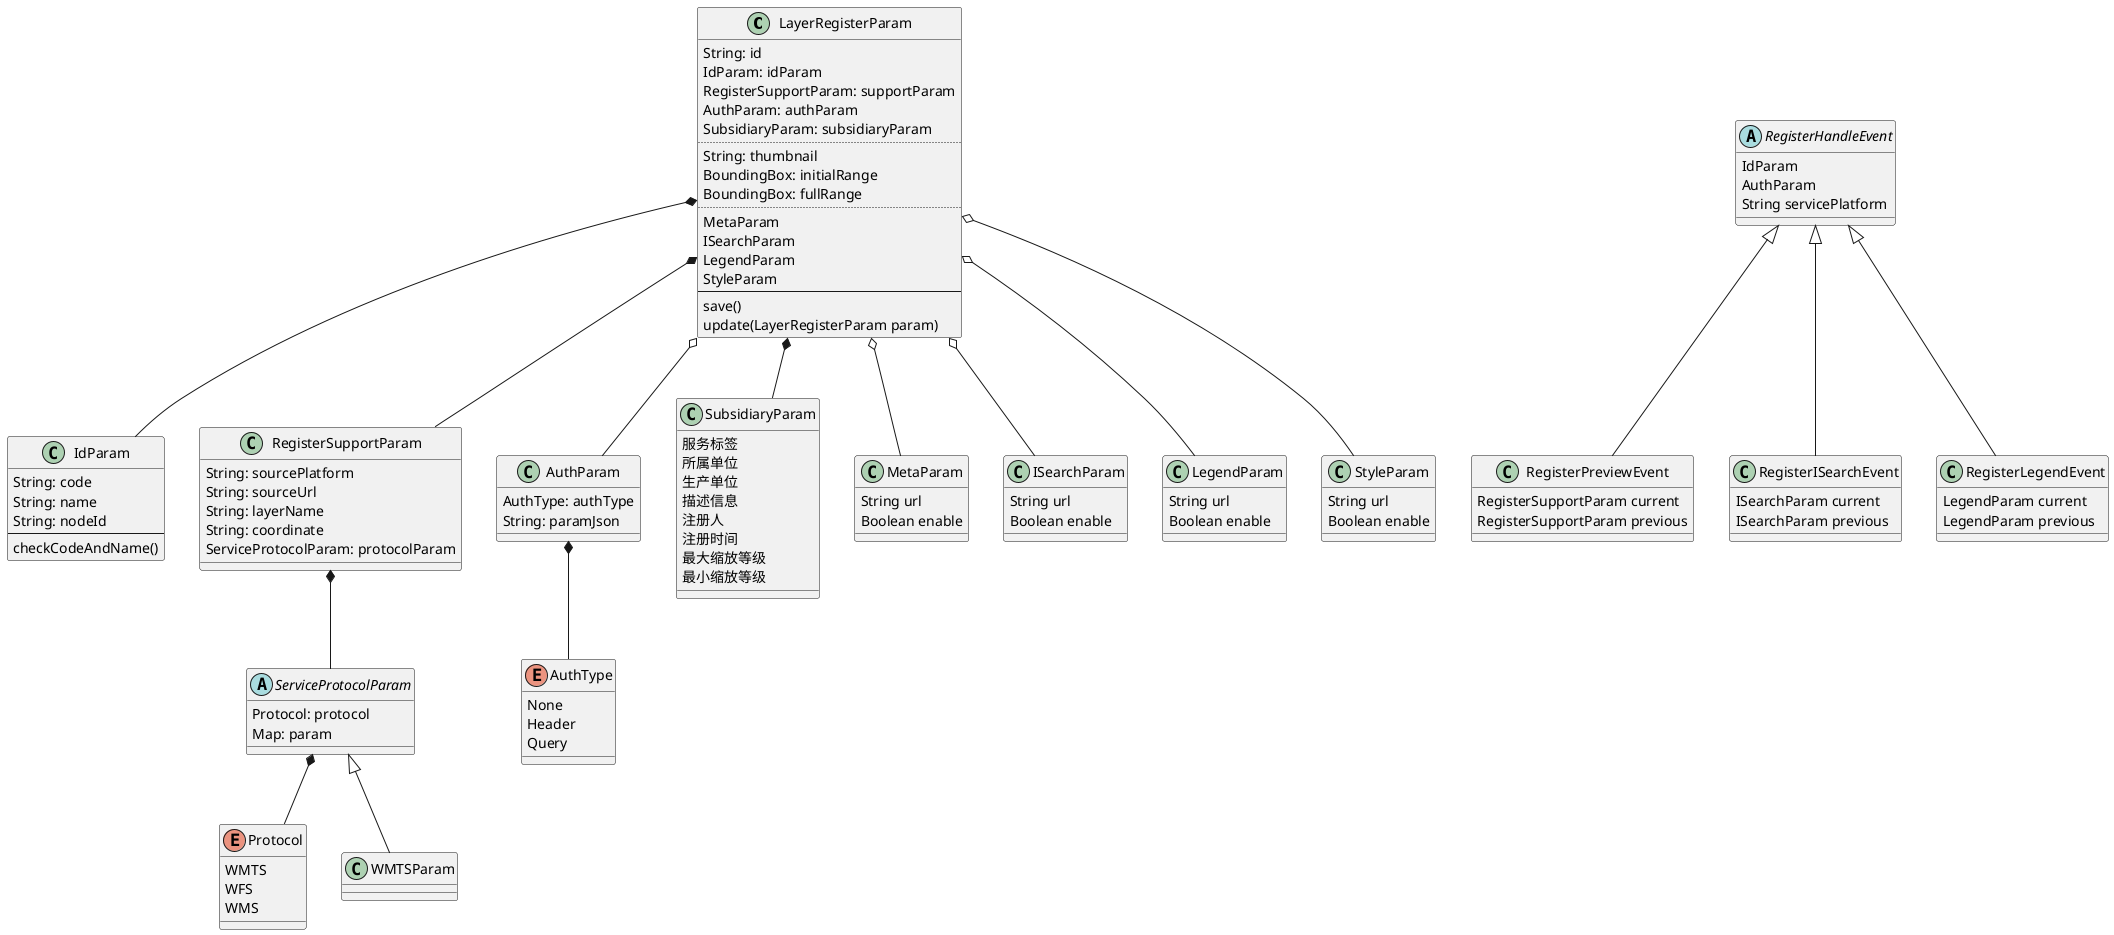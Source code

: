 @startuml
'https://plantuml.com/class-diagram


class LayerRegisterParam{
    String: id
    IdParam: idParam
    RegisterSupportParam: supportParam
    AuthParam: authParam
    SubsidiaryParam: subsidiaryParam
    ..
    String: thumbnail
    BoundingBox: initialRange
    BoundingBox: fullRange
    ..
    MetaParam
    ISearchParam
    LegendParam
    StyleParam
    --
    save()
    update(LayerRegisterParam param)
}

class IdParam{
    String: code
    String: name
    String: nodeId
    --
    checkCodeAndName()
}

class RegisterSupportParam{
    String: sourcePlatform
    String: sourceUrl
    String: layerName
    String: coordinate
    ServiceProtocolParam: protocolParam
}

class AuthParam{
    AuthType: authType
    String: paramJson
}

enum Protocol {
    WMTS
    WFS
    WMS

}

enum AuthType{
    None
    Header
    Query
}

abstract class ServiceProtocolParam{
    Protocol: protocol
    Map: param
}

class WMTSParam{
}

class SubsidiaryParam{
    服务标签
    所属单位
    生产单位
    描述信息
    注册人
    注册时间
    最大缩放等级
    最小缩放等级
}

class MetaParam{
    String url
    Boolean enable
}

class ISearchParam{
    String url
    Boolean enable
}

class LegendParam{
    String url
    Boolean enable
}

class StyleParam{
    String url
    Boolean enable
}

LayerRegisterParam *-- IdParam
LayerRegisterParam *-- RegisterSupportParam
LayerRegisterParam o-- AuthParam
RegisterSupportParam *-- ServiceProtocolParam
LayerRegisterParam *-- SubsidiaryParam
ServiceProtocolParam <|-- WMTSParam

AuthParam *-- AuthType
ServiceProtocolParam *-- Protocol

LayerRegisterParam o-- MetaParam
LayerRegisterParam o-- ISearchParam
LayerRegisterParam o-- LegendParam
LayerRegisterParam o-- StyleParam



abstract class RegisterHandleEvent{
    IdParam
    AuthParam
    String servicePlatform
}

class RegisterPreviewEvent{
    RegisterSupportParam current
    RegisterSupportParam previous
}

class RegisterISearchEvent{
    ISearchParam current
    ISearchParam previous
}

class RegisterLegendEvent{
    LegendParam current
    LegendParam previous
}

RegisterHandleEvent <|-- RegisterPreviewEvent
RegisterHandleEvent <|-- RegisterISearchEvent
RegisterHandleEvent <|-- RegisterLegendEvent




'class LayerPreview{
'    layerCode: String,
'    previewUrl: String,
'    servicePlatform: String,
'    coordinate: String,
'    protocol: Protocol,
'    param: Map<String,Any>
'    authParam: AuthParam
'}




@enduml
